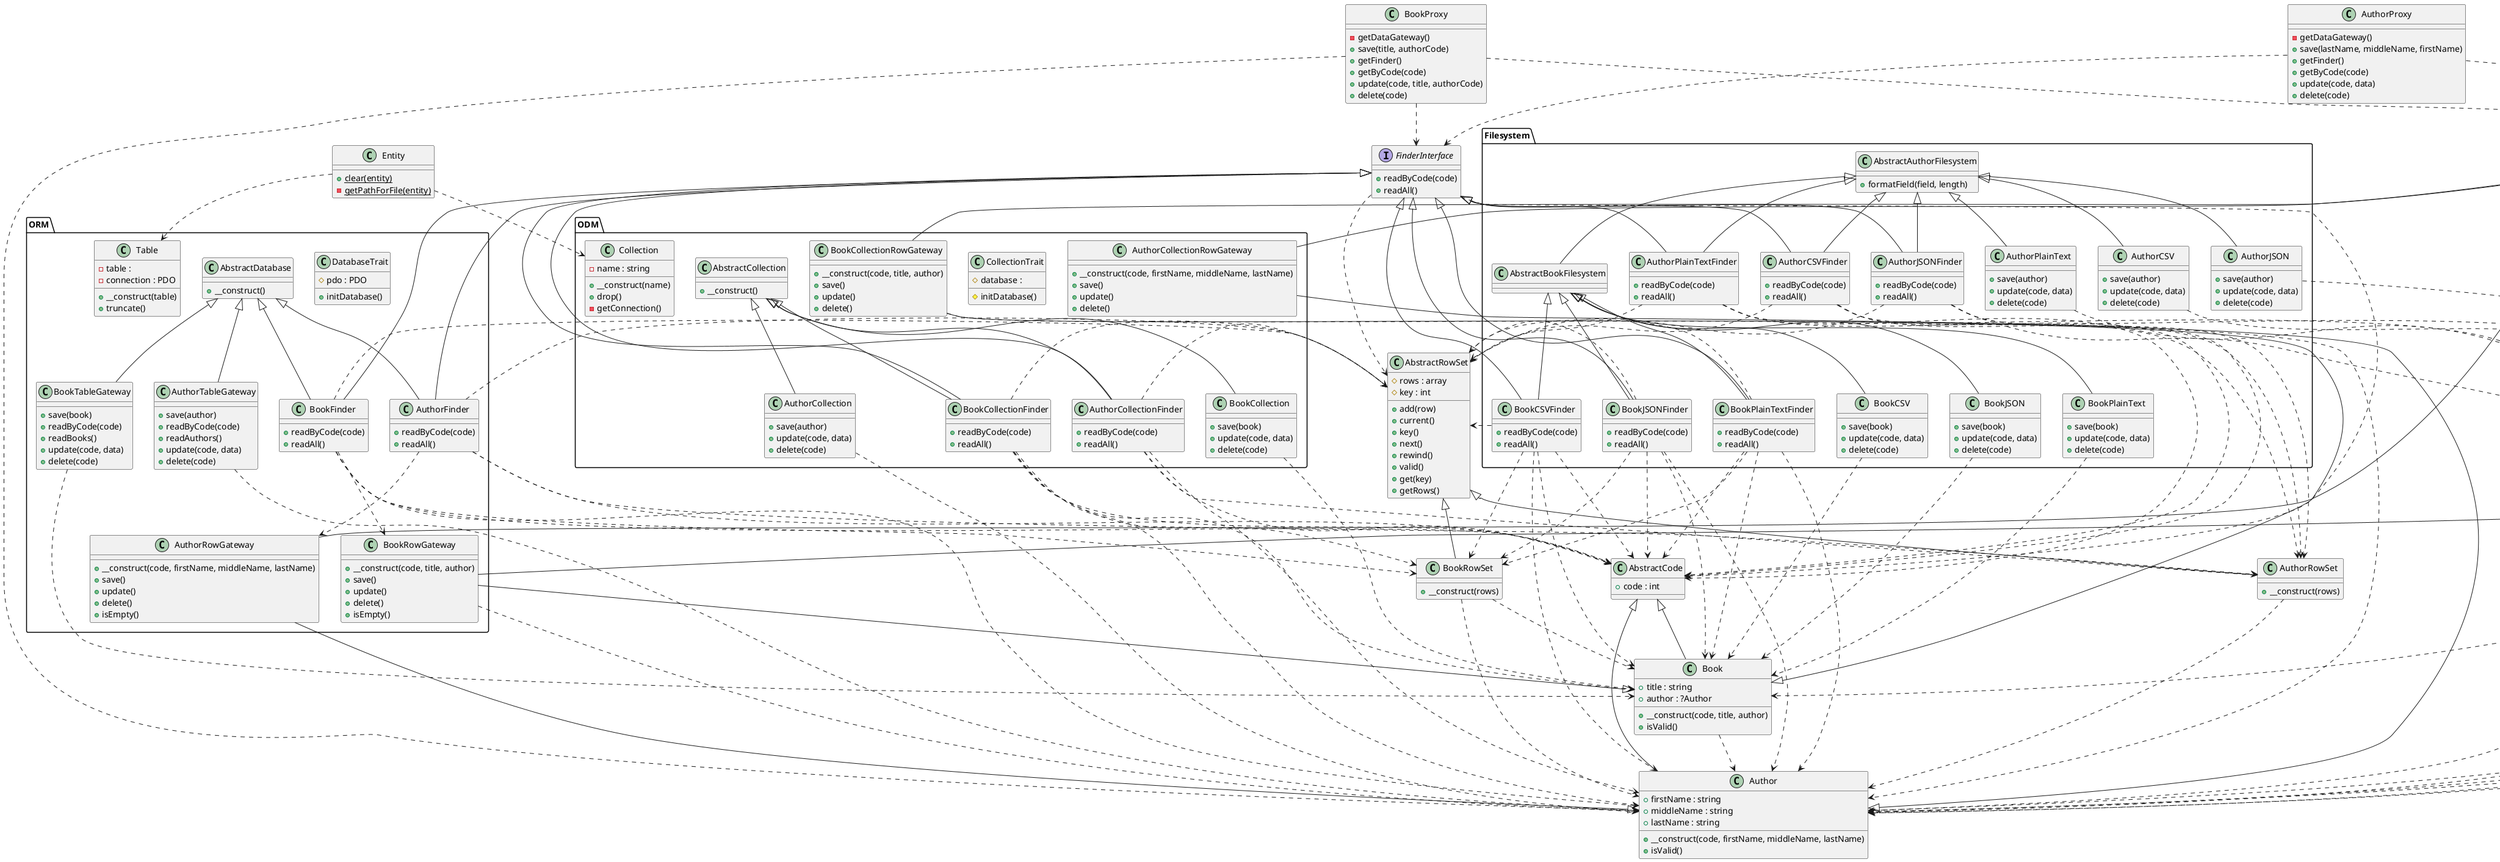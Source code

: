 @startuml class-diagram
  class "BookProxy" as BookProxy {
    -getDataGateway()
    +save(title, authorCode)
    +getFinder()
    +getByCode(code)
    +update(code, title, authorCode)
    +delete(code)
  }
  interface "FinderInterface" as FinderInterface {
    +readByCode(code)
    +readAll()
  }
  class "BookRowSet" as BookRowSet {
    +__construct(rows)
  }
  interface "RowGatewayInterface" as RowGatewayInterface {
    +save()
    +update()
    +delete()
  }
  class "Book" as Book {
    +title : string
    +author : ?Author
    +__construct(code, title, author)
    +isValid()
  }
  class "Entity" as Entity {
    {static} +clear(entity)
    {static} -getPathForFile(entity)
  }
  class "AbstractCode" as AbstractCode {
    +code : int
  }
  class "AbstractRowSet" as AbstractRowSet {
    #rows : array
    #key : int
    +add(row)
    +current()
    +key()
    +next()
    +rewind()
    +valid()
    +get(key)
    +getRows()
  }
  class "AuthorProxy" as AuthorProxy {
    -getDataGateway()
    +save(lastName, middleName, firstName)
    +getFinder()
    +getByCode(code)
    +update(code, data)
    +delete(code)
  }
  class "AuthorRowSet" as AuthorRowSet {
    +__construct(rows)
  }
  class "Author" as Author {
    +firstName : string
    +middleName : string
    +lastName : string
    +__construct(code, firstName, middleName, lastName)
    +isValid()
  }
  package ODM as ODM {
    class "BookCollectionFinder" as ODM_BookCollectionFinder {
      +readByCode(code)
      +readAll()
    }
    class "BookCollection" as ODM_BookCollection {
      +save(book)
      +update(code, data)
      +delete(code)
    }
    class "BookCollectionRowGateway" as ODM_BookCollectionRowGateway {
      +__construct(code, title, author)
      +save()
      +update()
      +delete()
    }
    class "CollectionTrait" as ODM_CollectionTrait {
      #database : 
      #initDatabase()
    }
    class "AuthorCollection" as ODM_AuthorCollection {
      +save(author)
      +update(code, data)
      +delete(code)
    }
    class "AbstractCollection" as ODM_AbstractCollection {
      +__construct()
    }
    class "AuthorCollectionRowGateway" as ODM_AuthorCollectionRowGateway {
      +__construct(code, firstName, middleName, lastName)
      +save()
      +update()
      +delete()
    }
    class "Collection" as ODM_Collection {
      -name : string
      +__construct(name)
      +drop()
      -getConnection()
    }
    class "AuthorCollectionFinder" as ODM_AuthorCollectionFinder {
      +readByCode(code)
      +readAll()
    }
  }
  package ORM as ORM {
    class "BookFinder" as ORM_BookFinder {
      +readByCode(code)
      +readAll()
    }
    class "BookTableGateway" as ORM_BookTableGateway {
      +save(book)
      +readByCode(code)
      +readBooks()
      +update(code, data)
      +delete(code)
    }
    class "BookRowGateway" as ORM_BookRowGateway {
      +__construct(code, title, author)
      +save()
      +update()
      +delete()
      +isEmpty()
    }
    class "DatabaseTrait" as ORM_DatabaseTrait {
      #pdo : PDO
      +initDatabase()
    }
    class "AuthorFinder" as ORM_AuthorFinder {
      +readByCode(code)
      +readAll()
    }
    class "AuthorRowGateway" as ORM_AuthorRowGateway {
      +__construct(code, firstName, middleName, lastName)
      +save()
      +update()
      +delete()
      +isEmpty()
    }
    class "AbstractDatabase" as ORM_AbstractDatabase {
      +__construct()
    }
    class "AuthorTableGateway" as ORM_AuthorTableGateway {
      +save(author)
      +readByCode(code)
      +readAuthors()
      +update(code, data)
      +delete(code)
    }
    class "Table" as ORM_Table {
      -table : 
      -connection : PDO
      +__construct(table)
      +truncate()
    }
  }
  package Filesystem as Filesystem {
    class "AuthorPlainTextFinder" as Filesystem_AuthorPlainTextFinder {
      +readByCode(code)
      +readAll()
    }
    class "AbstractBookFilesystem" as Filesystem_AbstractBookFilesystem {
    }
    class "BookCSV" as Filesystem_BookCSV {
      +save(book)
      +update(code, data)
      +delete(code)
    }
    class "BookJSON" as Filesystem_BookJSON {
      +save(book)
      +update(code, data)
      +delete(code)
    }
    class "AuthorPlainText" as Filesystem_AuthorPlainText {
      +save(author)
      +update(code, data)
      +delete(code)
    }
    class "AuthorCSVFinder" as Filesystem_AuthorCSVFinder {
      +readByCode(code)
      +readAll()
    }
    class "AuthorJSONFinder" as Filesystem_AuthorJSONFinder {
      +readByCode(code)
      +readAll()
    }
    class "BookPlainText" as Filesystem_BookPlainText {
      +save(book)
      +update(code, data)
      +delete(code)
    }
    class "BookCSVFinder" as Filesystem_BookCSVFinder {
      +readByCode(code)
      +readAll()
    }
    class "AbstractAuthorFilesystem" as Filesystem_AbstractAuthorFilesystem {
      +formatField(field, length)
    }
    class "AuthorCSV" as Filesystem_AuthorCSV {
      +save(author)
      +update(code, data)
      +delete(code)
    }
    class "BookPlainTextFinder" as Filesystem_BookPlainTextFinder {
      +readByCode(code)
      +readAll()
    }
    class "BookJSONFinder" as Filesystem_BookJSONFinder {
      +readByCode(code)
      +readAll()
    }
    class "AuthorJSON" as Filesystem_AuthorJSON {
      +save(author)
      +update(code, data)
      +delete(code)
    }
  }
  AbstractCode <|-- Author
  AbstractCode <|-- Book
  AbstractRowSet <|-- AuthorRowSet
  AbstractRowSet <|-- BookRowSet
  Author <|-- ODM_AuthorCollectionRowGateway
  Author <|-- ORM_AuthorRowGateway
  AuthorProxy ..> Author
  AuthorProxy ..> FinderInterface
  AuthorRowSet ..> Author
  Book ..> Author
  Book <|-- ODM_BookCollectionRowGateway
  Book <|-- ORM_BookRowGateway
  BookProxy ..> Author
  BookProxy ..> Book
  BookProxy ..> FinderInterface
  BookRowSet ..> Author
  BookRowSet ..> Book
  Entity ..> ODM_Collection
  Entity ..> ORM_Table
  Filesystem_AbstractAuthorFilesystem <|-- Filesystem_AbstractBookFilesystem
  Filesystem_AbstractAuthorFilesystem <|-- Filesystem_AuthorCSV
  Filesystem_AbstractAuthorFilesystem <|-- Filesystem_AuthorCSVFinder
  Filesystem_AbstractAuthorFilesystem <|-- Filesystem_AuthorJSON
  Filesystem_AbstractAuthorFilesystem <|-- Filesystem_AuthorJSONFinder
  Filesystem_AbstractAuthorFilesystem <|-- Filesystem_AuthorPlainText
  Filesystem_AbstractAuthorFilesystem <|-- Filesystem_AuthorPlainTextFinder
  Filesystem_AbstractBookFilesystem <|-- Filesystem_BookCSV
  Filesystem_AbstractBookFilesystem <|-- Filesystem_BookCSVFinder
  Filesystem_AbstractBookFilesystem <|-- Filesystem_BookJSON
  Filesystem_AbstractBookFilesystem <|-- Filesystem_BookJSONFinder
  Filesystem_AbstractBookFilesystem <|-- Filesystem_BookPlainText
  Filesystem_AbstractBookFilesystem <|-- Filesystem_BookPlainTextFinder
  Filesystem_AuthorCSV ..> Author
  Filesystem_AuthorCSVFinder ..> AbstractCode
  Filesystem_AuthorCSVFinder ..> AbstractRowSet
  Filesystem_AuthorCSVFinder ..> Author
  Filesystem_AuthorCSVFinder ..> AuthorRowSet
  Filesystem_AuthorJSON ..> Author
  Filesystem_AuthorJSONFinder ..> AbstractCode
  Filesystem_AuthorJSONFinder ..> AbstractRowSet
  Filesystem_AuthorJSONFinder ..> Author
  Filesystem_AuthorJSONFinder ..> AuthorRowSet
  Filesystem_AuthorPlainText ..> Author
  Filesystem_AuthorPlainTextFinder ..> AbstractCode
  Filesystem_AuthorPlainTextFinder ..> AbstractRowSet
  Filesystem_AuthorPlainTextFinder ..> Author
  Filesystem_AuthorPlainTextFinder ..> AuthorRowSet
  Filesystem_BookCSV ..> Book
  Filesystem_BookCSVFinder ..> AbstractCode
  Filesystem_BookCSVFinder ..> AbstractRowSet
  Filesystem_BookCSVFinder ..> Author
  Filesystem_BookCSVFinder ..> Book
  Filesystem_BookCSVFinder ..> BookRowSet
  Filesystem_BookJSON ..> Book
  Filesystem_BookJSONFinder ..> AbstractCode
  Filesystem_BookJSONFinder ..> AbstractRowSet
  Filesystem_BookJSONFinder ..> Author
  Filesystem_BookJSONFinder ..> Book
  Filesystem_BookJSONFinder ..> BookRowSet
  Filesystem_BookPlainText ..> Book
  Filesystem_BookPlainTextFinder ..> AbstractCode
  Filesystem_BookPlainTextFinder ..> AbstractRowSet
  Filesystem_BookPlainTextFinder ..> Author
  Filesystem_BookPlainTextFinder ..> Book
  Filesystem_BookPlainTextFinder ..> BookRowSet
  FinderInterface ..> AbstractCode
  FinderInterface ..> AbstractRowSet
  FinderInterface <|-- Filesystem_AuthorCSVFinder
  FinderInterface <|-- Filesystem_AuthorJSONFinder
  FinderInterface <|-- Filesystem_AuthorPlainTextFinder
  FinderInterface <|-- Filesystem_BookCSVFinder
  FinderInterface <|-- Filesystem_BookJSONFinder
  FinderInterface <|-- Filesystem_BookPlainTextFinder
  FinderInterface <|-- ODM_AuthorCollectionFinder
  FinderInterface <|-- ODM_BookCollectionFinder
  FinderInterface <|-- ORM_AuthorFinder
  FinderInterface <|-- ORM_BookFinder
  ODM_AbstractCollection <|-- ODM_AuthorCollection
  ODM_AbstractCollection <|-- ODM_AuthorCollectionFinder
  ODM_AbstractCollection <|-- ODM_BookCollection
  ODM_AbstractCollection <|-- ODM_BookCollectionFinder
  ODM_AuthorCollection ..> Author
  ODM_AuthorCollectionFinder ..> AbstractCode
  ODM_AuthorCollectionFinder ..> AbstractRowSet
  ODM_AuthorCollectionFinder ..> Author
  ODM_AuthorCollectionFinder ..> AuthorRowSet
  ODM_BookCollection ..> Book
  ODM_BookCollectionFinder ..> AbstractCode
  ODM_BookCollectionFinder ..> AbstractRowSet
  ODM_BookCollectionFinder ..> Author
  ODM_BookCollectionFinder ..> Book
  ODM_BookCollectionFinder ..> BookRowSet
  ODM_BookCollectionRowGateway ..> Author
  ORM_AbstractDatabase <|-- ORM_AuthorFinder
  ORM_AbstractDatabase <|-- ORM_AuthorTableGateway
  ORM_AbstractDatabase <|-- ORM_BookFinder
  ORM_AbstractDatabase <|-- ORM_BookTableGateway
  ORM_AuthorFinder ..> AbstractCode
  ORM_AuthorFinder ..> AbstractRowSet
  ORM_AuthorFinder ..> AuthorRowSet
  ORM_AuthorFinder ..> ORM_AuthorRowGateway
  ORM_AuthorTableGateway ..> Author
  ORM_BookFinder ..> AbstractCode
  ORM_BookFinder ..> AbstractRowSet
  ORM_BookFinder ..> Author
  ORM_BookFinder ..> BookRowSet
  ORM_BookFinder ..> ORM_BookRowGateway
  ORM_BookRowGateway ..> Author
  ORM_BookTableGateway ..> Book
  RowGatewayInterface <|-- ODM_AuthorCollectionRowGateway
  RowGatewayInterface <|-- ODM_BookCollectionRowGateway
  RowGatewayInterface <|-- ORM_AuthorRowGateway
  RowGatewayInterface <|-- ORM_BookRowGateway
@enduml
